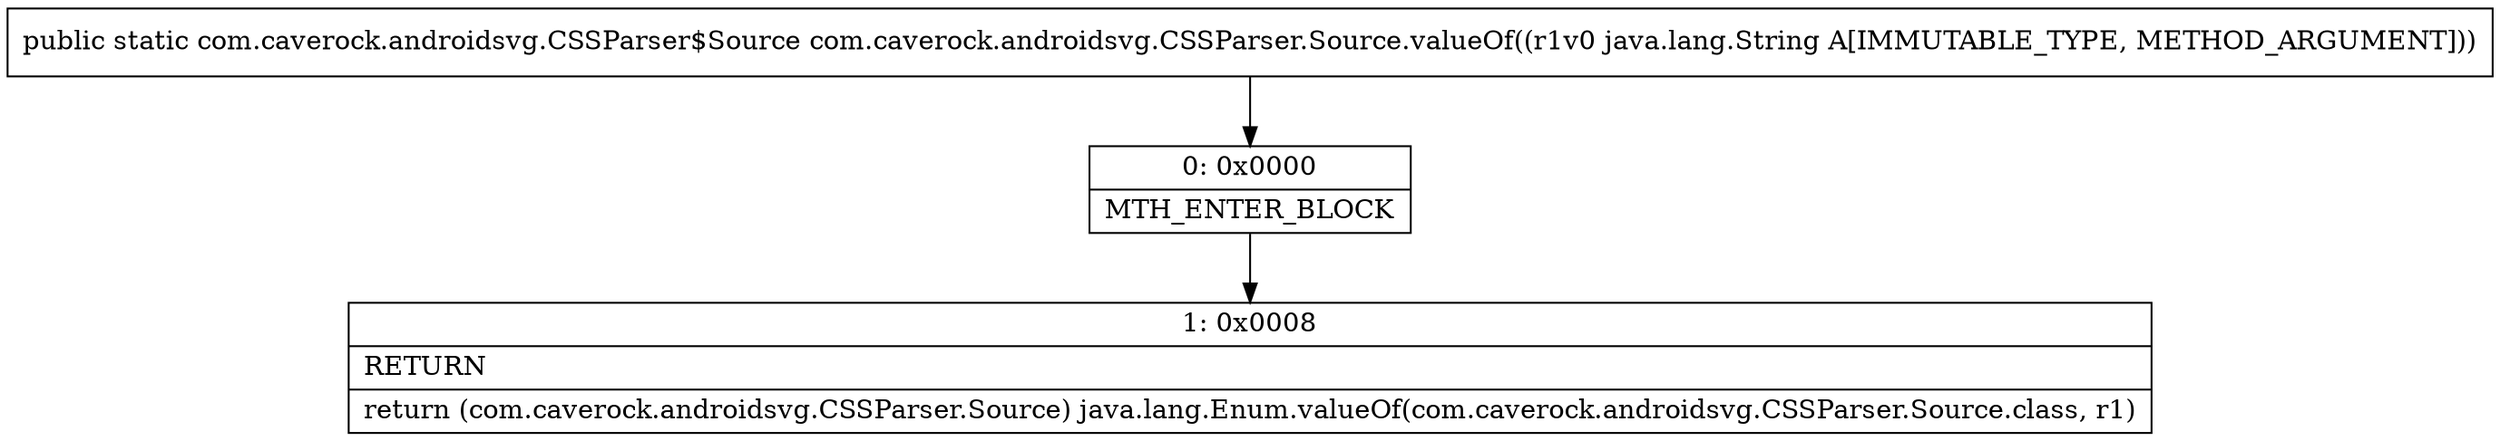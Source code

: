digraph "CFG forcom.caverock.androidsvg.CSSParser.Source.valueOf(Ljava\/lang\/String;)Lcom\/caverock\/androidsvg\/CSSParser$Source;" {
Node_0 [shape=record,label="{0\:\ 0x0000|MTH_ENTER_BLOCK\l}"];
Node_1 [shape=record,label="{1\:\ 0x0008|RETURN\l|return (com.caverock.androidsvg.CSSParser.Source) java.lang.Enum.valueOf(com.caverock.androidsvg.CSSParser.Source.class, r1)\l}"];
MethodNode[shape=record,label="{public static com.caverock.androidsvg.CSSParser$Source com.caverock.androidsvg.CSSParser.Source.valueOf((r1v0 java.lang.String A[IMMUTABLE_TYPE, METHOD_ARGUMENT])) }"];
MethodNode -> Node_0;
Node_0 -> Node_1;
}

